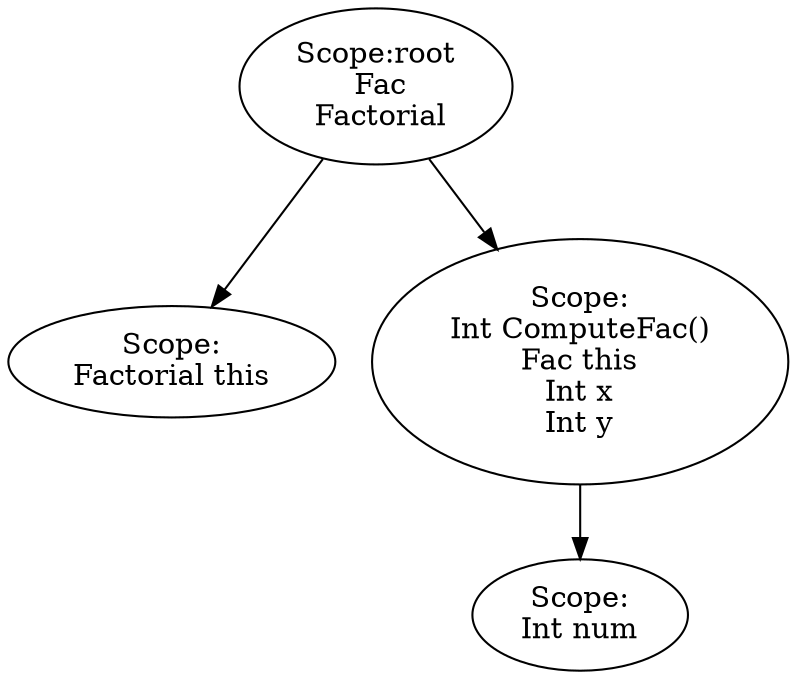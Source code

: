 digraph {
n0 [label="Scope:root
 Fac
 Factorial
"];
n1 [label="Scope:
Factorial this
"];
n0 -> n1
n2 [label="Scope:
Int ComputeFac()
Fac this
Int x
Int y
"];
n3 [label="Scope:
Int num
"];
n2 -> n3
n0 -> n2
}
